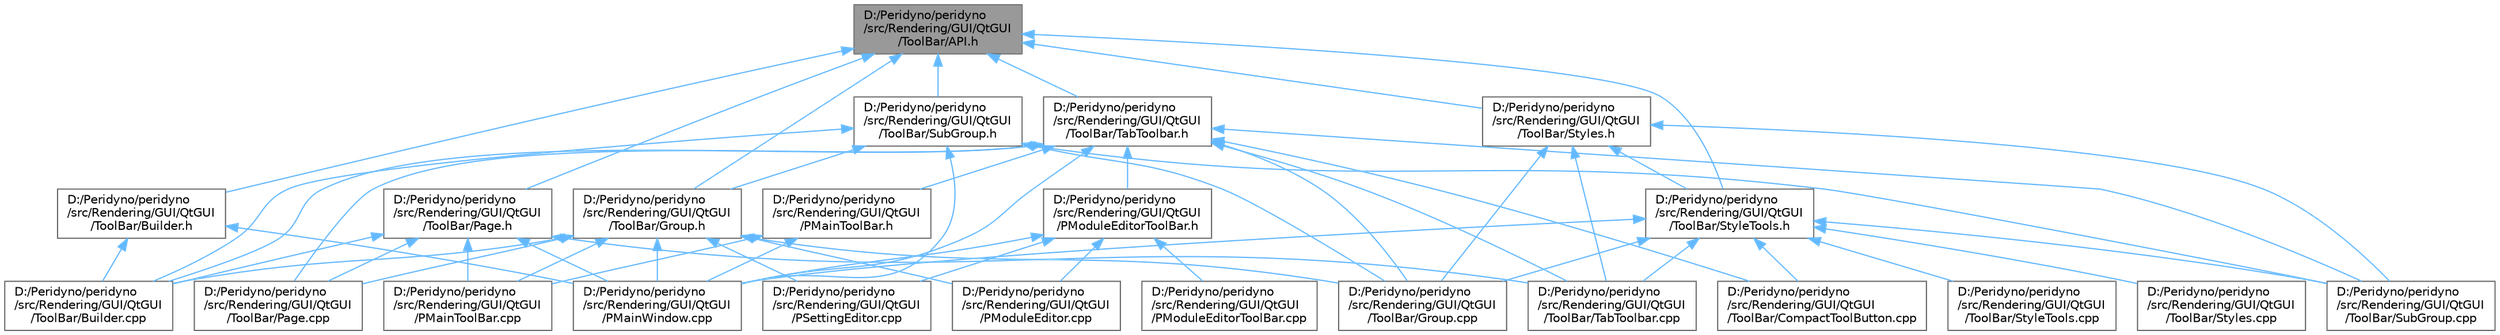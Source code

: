 digraph "D:/Peridyno/peridyno/src/Rendering/GUI/QtGUI/ToolBar/API.h"
{
 // LATEX_PDF_SIZE
  bgcolor="transparent";
  edge [fontname=Helvetica,fontsize=10,labelfontname=Helvetica,labelfontsize=10];
  node [fontname=Helvetica,fontsize=10,shape=box,height=0.2,width=0.4];
  Node1 [id="Node000001",label="D:/Peridyno/peridyno\l/src/Rendering/GUI/QtGUI\l/ToolBar/API.h",height=0.2,width=0.4,color="gray40", fillcolor="grey60", style="filled", fontcolor="black",tooltip=" "];
  Node1 -> Node2 [id="edge1_Node000001_Node000002",dir="back",color="steelblue1",style="solid",tooltip=" "];
  Node2 [id="Node000002",label="D:/Peridyno/peridyno\l/src/Rendering/GUI/QtGUI\l/ToolBar/Builder.h",height=0.2,width=0.4,color="grey40", fillcolor="white", style="filled",URL="$_builder_8h.html",tooltip=" "];
  Node2 -> Node3 [id="edge2_Node000002_Node000003",dir="back",color="steelblue1",style="solid",tooltip=" "];
  Node3 [id="Node000003",label="D:/Peridyno/peridyno\l/src/Rendering/GUI/QtGUI\l/PMainWindow.cpp",height=0.2,width=0.4,color="grey40", fillcolor="white", style="filled",URL="$_p_main_window_8cpp.html",tooltip=" "];
  Node2 -> Node4 [id="edge3_Node000002_Node000004",dir="back",color="steelblue1",style="solid",tooltip=" "];
  Node4 [id="Node000004",label="D:/Peridyno/peridyno\l/src/Rendering/GUI/QtGUI\l/ToolBar/Builder.cpp",height=0.2,width=0.4,color="grey40", fillcolor="white", style="filled",URL="$_builder_8cpp.html",tooltip=" "];
  Node1 -> Node5 [id="edge4_Node000001_Node000005",dir="back",color="steelblue1",style="solid",tooltip=" "];
  Node5 [id="Node000005",label="D:/Peridyno/peridyno\l/src/Rendering/GUI/QtGUI\l/ToolBar/Group.h",height=0.2,width=0.4,color="grey40", fillcolor="white", style="filled",URL="$_rendering_2_g_u_i_2_qt_g_u_i_2_tool_bar_2_group_8h.html",tooltip=" "];
  Node5 -> Node6 [id="edge5_Node000005_Node000006",dir="back",color="steelblue1",style="solid",tooltip=" "];
  Node6 [id="Node000006",label="D:/Peridyno/peridyno\l/src/Rendering/GUI/QtGUI\l/PMainToolBar.cpp",height=0.2,width=0.4,color="grey40", fillcolor="white", style="filled",URL="$_p_main_tool_bar_8cpp.html",tooltip=" "];
  Node5 -> Node3 [id="edge6_Node000005_Node000003",dir="back",color="steelblue1",style="solid",tooltip=" "];
  Node5 -> Node7 [id="edge7_Node000005_Node000007",dir="back",color="steelblue1",style="solid",tooltip=" "];
  Node7 [id="Node000007",label="D:/Peridyno/peridyno\l/src/Rendering/GUI/QtGUI\l/PModuleEditor.cpp",height=0.2,width=0.4,color="grey40", fillcolor="white", style="filled",URL="$_p_module_editor_8cpp.html",tooltip=" "];
  Node5 -> Node8 [id="edge8_Node000005_Node000008",dir="back",color="steelblue1",style="solid",tooltip=" "];
  Node8 [id="Node000008",label="D:/Peridyno/peridyno\l/src/Rendering/GUI/QtGUI\l/PSettingEditor.cpp",height=0.2,width=0.4,color="grey40", fillcolor="white", style="filled",URL="$_p_setting_editor_8cpp.html",tooltip=" "];
  Node5 -> Node4 [id="edge9_Node000005_Node000004",dir="back",color="steelblue1",style="solid",tooltip=" "];
  Node5 -> Node9 [id="edge10_Node000005_Node000009",dir="back",color="steelblue1",style="solid",tooltip=" "];
  Node9 [id="Node000009",label="D:/Peridyno/peridyno\l/src/Rendering/GUI/QtGUI\l/ToolBar/Group.cpp",height=0.2,width=0.4,color="grey40", fillcolor="white", style="filled",URL="$_group_8cpp.html",tooltip=" "];
  Node5 -> Node10 [id="edge11_Node000005_Node000010",dir="back",color="steelblue1",style="solid",tooltip=" "];
  Node10 [id="Node000010",label="D:/Peridyno/peridyno\l/src/Rendering/GUI/QtGUI\l/ToolBar/Page.cpp",height=0.2,width=0.4,color="grey40", fillcolor="white", style="filled",URL="$_page_8cpp.html",tooltip=" "];
  Node1 -> Node11 [id="edge12_Node000001_Node000011",dir="back",color="steelblue1",style="solid",tooltip=" "];
  Node11 [id="Node000011",label="D:/Peridyno/peridyno\l/src/Rendering/GUI/QtGUI\l/ToolBar/Page.h",height=0.2,width=0.4,color="grey40", fillcolor="white", style="filled",URL="$_page_8h.html",tooltip=" "];
  Node11 -> Node6 [id="edge13_Node000011_Node000006",dir="back",color="steelblue1",style="solid",tooltip=" "];
  Node11 -> Node3 [id="edge14_Node000011_Node000003",dir="back",color="steelblue1",style="solid",tooltip=" "];
  Node11 -> Node4 [id="edge15_Node000011_Node000004",dir="back",color="steelblue1",style="solid",tooltip=" "];
  Node11 -> Node10 [id="edge16_Node000011_Node000010",dir="back",color="steelblue1",style="solid",tooltip=" "];
  Node11 -> Node12 [id="edge17_Node000011_Node000012",dir="back",color="steelblue1",style="solid",tooltip=" "];
  Node12 [id="Node000012",label="D:/Peridyno/peridyno\l/src/Rendering/GUI/QtGUI\l/ToolBar/TabToolbar.cpp",height=0.2,width=0.4,color="grey40", fillcolor="white", style="filled",URL="$_tab_toolbar_8cpp.html",tooltip=" "];
  Node1 -> Node13 [id="edge18_Node000001_Node000013",dir="back",color="steelblue1",style="solid",tooltip=" "];
  Node13 [id="Node000013",label="D:/Peridyno/peridyno\l/src/Rendering/GUI/QtGUI\l/ToolBar/StyleTools.h",height=0.2,width=0.4,color="grey40", fillcolor="white", style="filled",URL="$_style_tools_8h.html",tooltip=" "];
  Node13 -> Node3 [id="edge19_Node000013_Node000003",dir="back",color="steelblue1",style="solid",tooltip=" "];
  Node13 -> Node14 [id="edge20_Node000013_Node000014",dir="back",color="steelblue1",style="solid",tooltip=" "];
  Node14 [id="Node000014",label="D:/Peridyno/peridyno\l/src/Rendering/GUI/QtGUI\l/ToolBar/CompactToolButton.cpp",height=0.2,width=0.4,color="grey40", fillcolor="white", style="filled",URL="$_compact_tool_button_8cpp.html",tooltip=" "];
  Node13 -> Node9 [id="edge21_Node000013_Node000009",dir="back",color="steelblue1",style="solid",tooltip=" "];
  Node13 -> Node15 [id="edge22_Node000013_Node000015",dir="back",color="steelblue1",style="solid",tooltip=" "];
  Node15 [id="Node000015",label="D:/Peridyno/peridyno\l/src/Rendering/GUI/QtGUI\l/ToolBar/StyleTools.cpp",height=0.2,width=0.4,color="grey40", fillcolor="white", style="filled",URL="$_style_tools_8cpp.html",tooltip=" "];
  Node13 -> Node16 [id="edge23_Node000013_Node000016",dir="back",color="steelblue1",style="solid",tooltip=" "];
  Node16 [id="Node000016",label="D:/Peridyno/peridyno\l/src/Rendering/GUI/QtGUI\l/ToolBar/Styles.cpp",height=0.2,width=0.4,color="grey40", fillcolor="white", style="filled",URL="$_styles_8cpp.html",tooltip=" "];
  Node13 -> Node17 [id="edge24_Node000013_Node000017",dir="back",color="steelblue1",style="solid",tooltip=" "];
  Node17 [id="Node000017",label="D:/Peridyno/peridyno\l/src/Rendering/GUI/QtGUI\l/ToolBar/SubGroup.cpp",height=0.2,width=0.4,color="grey40", fillcolor="white", style="filled",URL="$_sub_group_8cpp.html",tooltip=" "];
  Node13 -> Node12 [id="edge25_Node000013_Node000012",dir="back",color="steelblue1",style="solid",tooltip=" "];
  Node1 -> Node18 [id="edge26_Node000001_Node000018",dir="back",color="steelblue1",style="solid",tooltip=" "];
  Node18 [id="Node000018",label="D:/Peridyno/peridyno\l/src/Rendering/GUI/QtGUI\l/ToolBar/Styles.h",height=0.2,width=0.4,color="grey40", fillcolor="white", style="filled",URL="$_styles_8h.html",tooltip=" "];
  Node18 -> Node9 [id="edge27_Node000018_Node000009",dir="back",color="steelblue1",style="solid",tooltip=" "];
  Node18 -> Node13 [id="edge28_Node000018_Node000013",dir="back",color="steelblue1",style="solid",tooltip=" "];
  Node18 -> Node17 [id="edge29_Node000018_Node000017",dir="back",color="steelblue1",style="solid",tooltip=" "];
  Node18 -> Node12 [id="edge30_Node000018_Node000012",dir="back",color="steelblue1",style="solid",tooltip=" "];
  Node1 -> Node19 [id="edge31_Node000001_Node000019",dir="back",color="steelblue1",style="solid",tooltip=" "];
  Node19 [id="Node000019",label="D:/Peridyno/peridyno\l/src/Rendering/GUI/QtGUI\l/ToolBar/SubGroup.h",height=0.2,width=0.4,color="grey40", fillcolor="white", style="filled",URL="$_sub_group_8h.html",tooltip=" "];
  Node19 -> Node3 [id="edge32_Node000019_Node000003",dir="back",color="steelblue1",style="solid",tooltip=" "];
  Node19 -> Node4 [id="edge33_Node000019_Node000004",dir="back",color="steelblue1",style="solid",tooltip=" "];
  Node19 -> Node9 [id="edge34_Node000019_Node000009",dir="back",color="steelblue1",style="solid",tooltip=" "];
  Node19 -> Node5 [id="edge35_Node000019_Node000005",dir="back",color="steelblue1",style="solid",tooltip=" "];
  Node19 -> Node17 [id="edge36_Node000019_Node000017",dir="back",color="steelblue1",style="solid",tooltip=" "];
  Node1 -> Node20 [id="edge37_Node000001_Node000020",dir="back",color="steelblue1",style="solid",tooltip=" "];
  Node20 [id="Node000020",label="D:/Peridyno/peridyno\l/src/Rendering/GUI/QtGUI\l/ToolBar/TabToolbar.h",height=0.2,width=0.4,color="grey40", fillcolor="white", style="filled",URL="$_tab_toolbar_8h.html",tooltip=" "];
  Node20 -> Node21 [id="edge38_Node000020_Node000021",dir="back",color="steelblue1",style="solid",tooltip=" "];
  Node21 [id="Node000021",label="D:/Peridyno/peridyno\l/src/Rendering/GUI/QtGUI\l/PMainToolBar.h",height=0.2,width=0.4,color="grey40", fillcolor="white", style="filled",URL="$_p_main_tool_bar_8h.html",tooltip=" "];
  Node21 -> Node6 [id="edge39_Node000021_Node000006",dir="back",color="steelblue1",style="solid",tooltip=" "];
  Node21 -> Node3 [id="edge40_Node000021_Node000003",dir="back",color="steelblue1",style="solid",tooltip=" "];
  Node20 -> Node3 [id="edge41_Node000020_Node000003",dir="back",color="steelblue1",style="solid",tooltip=" "];
  Node20 -> Node22 [id="edge42_Node000020_Node000022",dir="back",color="steelblue1",style="solid",tooltip=" "];
  Node22 [id="Node000022",label="D:/Peridyno/peridyno\l/src/Rendering/GUI/QtGUI\l/PModuleEditorToolBar.h",height=0.2,width=0.4,color="grey40", fillcolor="white", style="filled",URL="$_p_module_editor_tool_bar_8h.html",tooltip=" "];
  Node22 -> Node3 [id="edge43_Node000022_Node000003",dir="back",color="steelblue1",style="solid",tooltip=" "];
  Node22 -> Node7 [id="edge44_Node000022_Node000007",dir="back",color="steelblue1",style="solid",tooltip=" "];
  Node22 -> Node23 [id="edge45_Node000022_Node000023",dir="back",color="steelblue1",style="solid",tooltip=" "];
  Node23 [id="Node000023",label="D:/Peridyno/peridyno\l/src/Rendering/GUI/QtGUI\l/PModuleEditorToolBar.cpp",height=0.2,width=0.4,color="grey40", fillcolor="white", style="filled",URL="$_p_module_editor_tool_bar_8cpp.html",tooltip=" "];
  Node22 -> Node8 [id="edge46_Node000022_Node000008",dir="back",color="steelblue1",style="solid",tooltip=" "];
  Node20 -> Node4 [id="edge47_Node000020_Node000004",dir="back",color="steelblue1",style="solid",tooltip=" "];
  Node20 -> Node14 [id="edge48_Node000020_Node000014",dir="back",color="steelblue1",style="solid",tooltip=" "];
  Node20 -> Node9 [id="edge49_Node000020_Node000009",dir="back",color="steelblue1",style="solid",tooltip=" "];
  Node20 -> Node10 [id="edge50_Node000020_Node000010",dir="back",color="steelblue1",style="solid",tooltip=" "];
  Node20 -> Node17 [id="edge51_Node000020_Node000017",dir="back",color="steelblue1",style="solid",tooltip=" "];
  Node20 -> Node12 [id="edge52_Node000020_Node000012",dir="back",color="steelblue1",style="solid",tooltip=" "];
}
